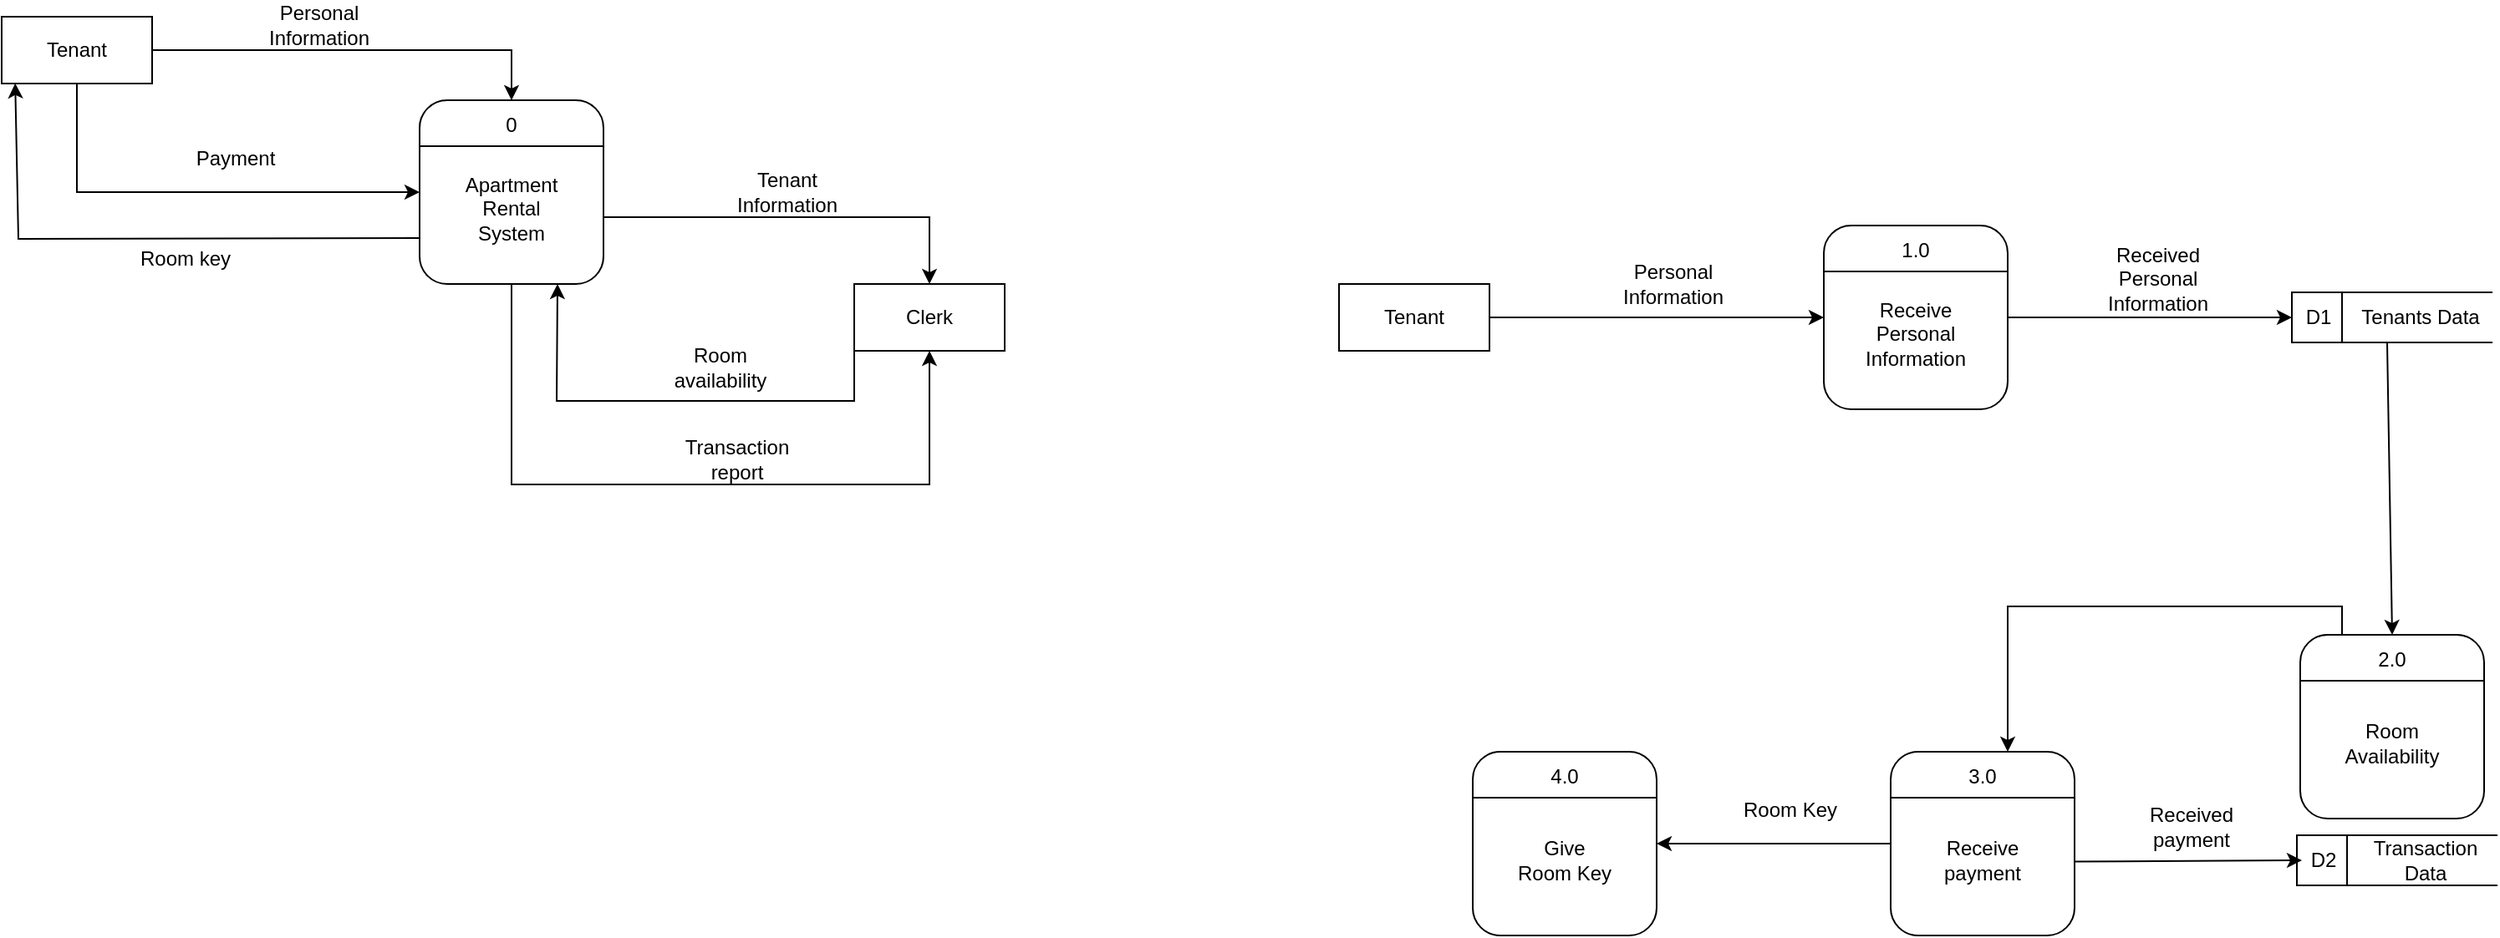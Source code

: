 <mxfile version="24.2.5" type="github">
  <diagram name="Page-1" id="6rtzGgmO1tUjo8vaw5kd">
    <mxGraphModel dx="1106" dy="617" grid="1" gridSize="10" guides="1" tooltips="1" connect="1" arrows="1" fold="1" page="1" pageScale="1" pageWidth="850" pageHeight="1100" math="0" shadow="0">
      <root>
        <mxCell id="0" />
        <mxCell id="1" parent="0" />
        <mxCell id="6cH2EJembwBuiCUfPoCa-1" value="" style="rounded=1;whiteSpace=wrap;html=1;" parent="1" vertex="1">
          <mxGeometry x="310" y="330" width="110" height="110" as="geometry" />
        </mxCell>
        <mxCell id="6cH2EJembwBuiCUfPoCa-2" value="" style="endArrow=none;html=1;rounded=0;entryX=1;entryY=0.25;entryDx=0;entryDy=0;exitX=0;exitY=0.25;exitDx=0;exitDy=0;" parent="1" source="6cH2EJembwBuiCUfPoCa-1" target="6cH2EJembwBuiCUfPoCa-1" edge="1">
          <mxGeometry width="50" height="50" relative="1" as="geometry">
            <mxPoint x="330" y="390" as="sourcePoint" />
            <mxPoint x="380" y="340" as="targetPoint" />
          </mxGeometry>
        </mxCell>
        <mxCell id="6cH2EJembwBuiCUfPoCa-3" value="0" style="text;html=1;align=center;verticalAlign=middle;whiteSpace=wrap;rounded=0;" parent="1" vertex="1">
          <mxGeometry x="335" y="330" width="60" height="30" as="geometry" />
        </mxCell>
        <mxCell id="6cH2EJembwBuiCUfPoCa-4" value="Apartment Rental System" style="text;html=1;align=center;verticalAlign=middle;whiteSpace=wrap;rounded=0;" parent="1" vertex="1">
          <mxGeometry x="335" y="380" width="60" height="30" as="geometry" />
        </mxCell>
        <mxCell id="6cH2EJembwBuiCUfPoCa-5" value="" style="rounded=0;whiteSpace=wrap;html=1;" parent="1" vertex="1">
          <mxGeometry x="60" y="280" width="90" height="40" as="geometry" />
        </mxCell>
        <mxCell id="6cH2EJembwBuiCUfPoCa-6" value="Tenant" style="text;html=1;align=center;verticalAlign=middle;whiteSpace=wrap;rounded=0;" parent="1" vertex="1">
          <mxGeometry x="75" y="285" width="60" height="30" as="geometry" />
        </mxCell>
        <mxCell id="6cH2EJembwBuiCUfPoCa-8" value="" style="rounded=0;whiteSpace=wrap;html=1;" parent="1" vertex="1">
          <mxGeometry x="570" y="440" width="90" height="40" as="geometry" />
        </mxCell>
        <mxCell id="6cH2EJembwBuiCUfPoCa-9" value="Clerk" style="text;html=1;align=center;verticalAlign=middle;whiteSpace=wrap;rounded=0;" parent="1" vertex="1">
          <mxGeometry x="585" y="445" width="60" height="30" as="geometry" />
        </mxCell>
        <mxCell id="6cH2EJembwBuiCUfPoCa-10" value="" style="endArrow=classic;html=1;rounded=0;entryX=0.5;entryY=0;entryDx=0;entryDy=0;exitX=1;exitY=0.5;exitDx=0;exitDy=0;" parent="1" source="6cH2EJembwBuiCUfPoCa-5" target="6cH2EJembwBuiCUfPoCa-3" edge="1">
          <mxGeometry width="50" height="50" relative="1" as="geometry">
            <mxPoint x="210" y="325" as="sourcePoint" />
            <mxPoint x="260" y="275" as="targetPoint" />
            <Array as="points">
              <mxPoint x="365" y="300" />
            </Array>
          </mxGeometry>
        </mxCell>
        <mxCell id="6cH2EJembwBuiCUfPoCa-11" value="Personal Information" style="text;html=1;align=center;verticalAlign=middle;whiteSpace=wrap;rounded=0;" parent="1" vertex="1">
          <mxGeometry x="220" y="270" width="60" height="30" as="geometry" />
        </mxCell>
        <mxCell id="6cH2EJembwBuiCUfPoCa-12" value="" style="endArrow=classic;html=1;rounded=0;entryX=0.5;entryY=0;entryDx=0;entryDy=0;exitX=1;exitY=0.5;exitDx=0;exitDy=0;" parent="1" target="6cH2EJembwBuiCUfPoCa-8" edge="1">
          <mxGeometry width="50" height="50" relative="1" as="geometry">
            <mxPoint x="420" y="400" as="sourcePoint" />
            <mxPoint x="635" y="430" as="targetPoint" />
            <Array as="points">
              <mxPoint x="615" y="400" />
            </Array>
          </mxGeometry>
        </mxCell>
        <mxCell id="6cH2EJembwBuiCUfPoCa-13" value="Tenant Information" style="text;html=1;align=center;verticalAlign=middle;whiteSpace=wrap;rounded=0;" parent="1" vertex="1">
          <mxGeometry x="500" y="370" width="60" height="30" as="geometry" />
        </mxCell>
        <mxCell id="6cH2EJembwBuiCUfPoCa-14" value="" style="endArrow=classic;html=1;rounded=0;entryX=0;entryY=0.5;entryDx=0;entryDy=0;exitX=0.5;exitY=1;exitDx=0;exitDy=0;" parent="1" source="6cH2EJembwBuiCUfPoCa-5" target="6cH2EJembwBuiCUfPoCa-1" edge="1">
          <mxGeometry width="50" height="50" relative="1" as="geometry">
            <mxPoint x="120" y="390" as="sourcePoint" />
            <mxPoint x="170" y="340" as="targetPoint" />
            <Array as="points">
              <mxPoint x="105" y="385" />
            </Array>
          </mxGeometry>
        </mxCell>
        <mxCell id="6cH2EJembwBuiCUfPoCa-15" value="Payment" style="text;html=1;align=center;verticalAlign=middle;whiteSpace=wrap;rounded=0;" parent="1" vertex="1">
          <mxGeometry x="170" y="350" width="60" height="30" as="geometry" />
        </mxCell>
        <mxCell id="6cH2EJembwBuiCUfPoCa-16" value="" style="endArrow=classic;html=1;rounded=0;entryX=0.5;entryY=1;entryDx=0;entryDy=0;exitX=0.5;exitY=1;exitDx=0;exitDy=0;" parent="1" source="6cH2EJembwBuiCUfPoCa-1" target="6cH2EJembwBuiCUfPoCa-8" edge="1">
          <mxGeometry width="50" height="50" relative="1" as="geometry">
            <mxPoint x="410" y="500" as="sourcePoint" />
            <mxPoint x="460" y="450" as="targetPoint" />
            <Array as="points">
              <mxPoint x="365" y="560" />
              <mxPoint x="615" y="560" />
            </Array>
          </mxGeometry>
        </mxCell>
        <mxCell id="6cH2EJembwBuiCUfPoCa-17" value="Transaction report" style="text;html=1;align=center;verticalAlign=middle;whiteSpace=wrap;rounded=0;" parent="1" vertex="1">
          <mxGeometry x="470" y="530" width="60" height="30" as="geometry" />
        </mxCell>
        <mxCell id="6cH2EJembwBuiCUfPoCa-18" value="" style="endArrow=classic;html=1;rounded=0;exitX=0;exitY=0.75;exitDx=0;exitDy=0;entryX=0.75;entryY=1;entryDx=0;entryDy=0;" parent="1" source="6cH2EJembwBuiCUfPoCa-8" target="6cH2EJembwBuiCUfPoCa-1" edge="1">
          <mxGeometry width="50" height="50" relative="1" as="geometry">
            <mxPoint x="450" y="490" as="sourcePoint" />
            <mxPoint x="500" y="440" as="targetPoint" />
            <Array as="points">
              <mxPoint x="570" y="510" />
              <mxPoint x="480" y="510" />
              <mxPoint x="392" y="510" />
            </Array>
          </mxGeometry>
        </mxCell>
        <mxCell id="6cH2EJembwBuiCUfPoCa-19" value="Room availability" style="text;html=1;align=center;verticalAlign=middle;whiteSpace=wrap;rounded=0;" parent="1" vertex="1">
          <mxGeometry x="460" y="475" width="60" height="30" as="geometry" />
        </mxCell>
        <mxCell id="6cH2EJembwBuiCUfPoCa-20" value="" style="endArrow=classic;html=1;rounded=0;entryX=0.09;entryY=0.997;entryDx=0;entryDy=0;entryPerimeter=0;exitX=0;exitY=0.75;exitDx=0;exitDy=0;" parent="1" source="6cH2EJembwBuiCUfPoCa-1" target="6cH2EJembwBuiCUfPoCa-5" edge="1">
          <mxGeometry width="50" height="50" relative="1" as="geometry">
            <mxPoint x="225" y="490" as="sourcePoint" />
            <mxPoint x="275" y="440" as="targetPoint" />
            <Array as="points">
              <mxPoint x="70" y="413" />
            </Array>
          </mxGeometry>
        </mxCell>
        <mxCell id="6cH2EJembwBuiCUfPoCa-21" value="Room key" style="text;html=1;align=center;verticalAlign=middle;whiteSpace=wrap;rounded=0;" parent="1" vertex="1">
          <mxGeometry x="140" y="410" width="60" height="30" as="geometry" />
        </mxCell>
        <mxCell id="6cH2EJembwBuiCUfPoCa-22" value="" style="rounded=1;whiteSpace=wrap;html=1;" parent="1" vertex="1">
          <mxGeometry x="1150" y="405" width="110" height="110" as="geometry" />
        </mxCell>
        <mxCell id="6cH2EJembwBuiCUfPoCa-23" value="" style="endArrow=none;html=1;rounded=0;entryX=1;entryY=0.25;entryDx=0;entryDy=0;exitX=0;exitY=0.25;exitDx=0;exitDy=0;" parent="1" source="6cH2EJembwBuiCUfPoCa-22" target="6cH2EJembwBuiCUfPoCa-22" edge="1">
          <mxGeometry width="50" height="50" relative="1" as="geometry">
            <mxPoint x="1170" y="465" as="sourcePoint" />
            <mxPoint x="1220" y="415" as="targetPoint" />
          </mxGeometry>
        </mxCell>
        <mxCell id="6cH2EJembwBuiCUfPoCa-24" value="1.0" style="text;html=1;align=center;verticalAlign=middle;whiteSpace=wrap;rounded=0;" parent="1" vertex="1">
          <mxGeometry x="1175" y="405" width="60" height="30" as="geometry" />
        </mxCell>
        <mxCell id="6cH2EJembwBuiCUfPoCa-25" value="Receive Personal Information" style="text;html=1;align=center;verticalAlign=middle;whiteSpace=wrap;rounded=0;" parent="1" vertex="1">
          <mxGeometry x="1175" y="455" width="60" height="30" as="geometry" />
        </mxCell>
        <mxCell id="6cH2EJembwBuiCUfPoCa-26" value="" style="rounded=0;whiteSpace=wrap;html=1;" parent="1" vertex="1">
          <mxGeometry x="860" y="440" width="90" height="40" as="geometry" />
        </mxCell>
        <mxCell id="6cH2EJembwBuiCUfPoCa-27" value="Tenant" style="text;html=1;align=center;verticalAlign=middle;whiteSpace=wrap;rounded=0;" parent="1" vertex="1">
          <mxGeometry x="875" y="445" width="60" height="30" as="geometry" />
        </mxCell>
        <mxCell id="6cH2EJembwBuiCUfPoCa-28" value="" style="endArrow=classic;html=1;rounded=0;exitX=1;exitY=0.5;exitDx=0;exitDy=0;entryX=0;entryY=0.5;entryDx=0;entryDy=0;" parent="1" source="6cH2EJembwBuiCUfPoCa-26" target="6cH2EJembwBuiCUfPoCa-22" edge="1">
          <mxGeometry width="50" height="50" relative="1" as="geometry">
            <mxPoint x="1000" y="500" as="sourcePoint" />
            <mxPoint x="1050" y="450" as="targetPoint" />
            <Array as="points">
              <mxPoint x="1040" y="460" />
            </Array>
          </mxGeometry>
        </mxCell>
        <mxCell id="6cH2EJembwBuiCUfPoCa-29" value="Personal Information" style="text;html=1;align=center;verticalAlign=middle;whiteSpace=wrap;rounded=0;" parent="1" vertex="1">
          <mxGeometry x="1030" y="425" width="60" height="30" as="geometry" />
        </mxCell>
        <mxCell id="6cH2EJembwBuiCUfPoCa-30" value="" style="html=1;dashed=0;whiteSpace=wrap;shape=mxgraph.dfd.dataStoreID;align=left;spacingLeft=3;points=[[0,0],[0.5,0],[1,0],[0,0.5],[1,0.5],[0,1],[0.5,1],[1,1]];" parent="1" vertex="1">
          <mxGeometry x="1430" y="445" width="120" height="30" as="geometry" />
        </mxCell>
        <mxCell id="6cH2EJembwBuiCUfPoCa-31" value="Tenants Data" style="text;html=1;align=center;verticalAlign=middle;whiteSpace=wrap;rounded=0;" parent="1" vertex="1">
          <mxGeometry x="1467" y="445" width="80" height="30" as="geometry" />
        </mxCell>
        <mxCell id="6cH2EJembwBuiCUfPoCa-32" value="D1" style="text;html=1;align=center;verticalAlign=middle;whiteSpace=wrap;rounded=0;" parent="1" vertex="1">
          <mxGeometry x="1433" y="445" width="26" height="30" as="geometry" />
        </mxCell>
        <mxCell id="6cH2EJembwBuiCUfPoCa-35" value="" style="endArrow=classic;html=1;rounded=0;exitX=1;exitY=0.5;exitDx=0;exitDy=0;entryX=0;entryY=0.5;entryDx=0;entryDy=0;" parent="1" source="6cH2EJembwBuiCUfPoCa-22" target="6cH2EJembwBuiCUfPoCa-30" edge="1">
          <mxGeometry width="50" height="50" relative="1" as="geometry">
            <mxPoint x="1275" y="480" as="sourcePoint" />
            <mxPoint x="1325" y="430" as="targetPoint" />
          </mxGeometry>
        </mxCell>
        <mxCell id="6cH2EJembwBuiCUfPoCa-36" value="Received&lt;div&gt;Personal Information&lt;/div&gt;" style="text;html=1;align=center;verticalAlign=middle;whiteSpace=wrap;rounded=0;" parent="1" vertex="1">
          <mxGeometry x="1320" y="422" width="60" height="30" as="geometry" />
        </mxCell>
        <mxCell id="6cH2EJembwBuiCUfPoCa-38" value="" style="rounded=1;whiteSpace=wrap;html=1;" parent="1" vertex="1">
          <mxGeometry x="1435" y="650" width="110" height="110" as="geometry" />
        </mxCell>
        <mxCell id="6cH2EJembwBuiCUfPoCa-39" value="" style="endArrow=none;html=1;rounded=0;entryX=1;entryY=0.25;entryDx=0;entryDy=0;exitX=0;exitY=0.25;exitDx=0;exitDy=0;" parent="1" source="6cH2EJembwBuiCUfPoCa-38" target="6cH2EJembwBuiCUfPoCa-38" edge="1">
          <mxGeometry width="50" height="50" relative="1" as="geometry">
            <mxPoint x="1455" y="710" as="sourcePoint" />
            <mxPoint x="1505" y="660" as="targetPoint" />
          </mxGeometry>
        </mxCell>
        <mxCell id="6cH2EJembwBuiCUfPoCa-40" value="2.0" style="text;html=1;align=center;verticalAlign=middle;whiteSpace=wrap;rounded=0;" parent="1" vertex="1">
          <mxGeometry x="1460" y="650" width="60" height="30" as="geometry" />
        </mxCell>
        <mxCell id="6cH2EJembwBuiCUfPoCa-41" value="Room Availability" style="text;html=1;align=center;verticalAlign=middle;whiteSpace=wrap;rounded=0;" parent="1" vertex="1">
          <mxGeometry x="1460" y="700" width="60" height="30" as="geometry" />
        </mxCell>
        <mxCell id="6cH2EJembwBuiCUfPoCa-43" value="" style="endArrow=classic;html=1;rounded=0;entryX=0.5;entryY=0;entryDx=0;entryDy=0;exitX=0.25;exitY=1;exitDx=0;exitDy=0;" parent="1" source="6cH2EJembwBuiCUfPoCa-31" target="6cH2EJembwBuiCUfPoCa-40" edge="1">
          <mxGeometry width="50" height="50" relative="1" as="geometry">
            <mxPoint x="1482" y="550" as="sourcePoint" />
            <mxPoint x="1532" y="500" as="targetPoint" />
          </mxGeometry>
        </mxCell>
        <mxCell id="6cH2EJembwBuiCUfPoCa-44" value="" style="rounded=1;whiteSpace=wrap;html=1;" parent="1" vertex="1">
          <mxGeometry x="1190" y="720" width="110" height="110" as="geometry" />
        </mxCell>
        <mxCell id="6cH2EJembwBuiCUfPoCa-45" value="" style="endArrow=none;html=1;rounded=0;entryX=1;entryY=0.25;entryDx=0;entryDy=0;exitX=0;exitY=0.25;exitDx=0;exitDy=0;" parent="1" source="6cH2EJembwBuiCUfPoCa-44" target="6cH2EJembwBuiCUfPoCa-44" edge="1">
          <mxGeometry width="50" height="50" relative="1" as="geometry">
            <mxPoint x="1210" y="780" as="sourcePoint" />
            <mxPoint x="1260" y="730" as="targetPoint" />
          </mxGeometry>
        </mxCell>
        <mxCell id="6cH2EJembwBuiCUfPoCa-46" value="3.0" style="text;html=1;align=center;verticalAlign=middle;whiteSpace=wrap;rounded=0;" parent="1" vertex="1">
          <mxGeometry x="1215" y="720" width="60" height="30" as="geometry" />
        </mxCell>
        <mxCell id="6cH2EJembwBuiCUfPoCa-47" value="Receive payment" style="text;html=1;align=center;verticalAlign=middle;whiteSpace=wrap;rounded=0;" parent="1" vertex="1">
          <mxGeometry x="1215" y="770" width="60" height="30" as="geometry" />
        </mxCell>
        <mxCell id="6cH2EJembwBuiCUfPoCa-48" value="" style="html=1;dashed=0;whiteSpace=wrap;shape=mxgraph.dfd.dataStoreID;align=left;spacingLeft=3;points=[[0,0],[0.5,0],[1,0],[0,0.5],[1,0.5],[0,1],[0.5,1],[1,1]];" parent="1" vertex="1">
          <mxGeometry x="1433" y="770" width="120" height="30" as="geometry" />
        </mxCell>
        <mxCell id="6cH2EJembwBuiCUfPoCa-49" value="Transaction Data" style="text;html=1;align=center;verticalAlign=middle;whiteSpace=wrap;rounded=0;" parent="1" vertex="1">
          <mxGeometry x="1470" y="770" width="80" height="30" as="geometry" />
        </mxCell>
        <mxCell id="6cH2EJembwBuiCUfPoCa-50" value="D2" style="text;html=1;align=center;verticalAlign=middle;whiteSpace=wrap;rounded=0;" parent="1" vertex="1">
          <mxGeometry x="1436" y="770" width="26" height="30" as="geometry" />
        </mxCell>
        <mxCell id="6cH2EJembwBuiCUfPoCa-51" value="" style="endArrow=classic;html=1;rounded=0;entryX=0;entryY=0.5;entryDx=0;entryDy=0;exitX=0.998;exitY=0.598;exitDx=0;exitDy=0;exitPerimeter=0;" parent="1" source="6cH2EJembwBuiCUfPoCa-44" target="6cH2EJembwBuiCUfPoCa-50" edge="1">
          <mxGeometry width="50" height="50" relative="1" as="geometry">
            <mxPoint x="1330" y="830" as="sourcePoint" />
            <mxPoint x="1380" y="780" as="targetPoint" />
          </mxGeometry>
        </mxCell>
        <mxCell id="6cH2EJembwBuiCUfPoCa-52" value="" style="endArrow=classic;html=1;rounded=0;entryX=0.75;entryY=0;entryDx=0;entryDy=0;exitX=0;exitY=0;exitDx=0;exitDy=0;" parent="1" source="6cH2EJembwBuiCUfPoCa-40" target="6cH2EJembwBuiCUfPoCa-46" edge="1">
          <mxGeometry width="50" height="50" relative="1" as="geometry">
            <mxPoint x="1460" y="660" as="sourcePoint" />
            <mxPoint x="1340" y="620" as="targetPoint" />
            <Array as="points">
              <mxPoint x="1460" y="633" />
              <mxPoint x="1390" y="633" />
              <mxPoint x="1260" y="633" />
            </Array>
          </mxGeometry>
        </mxCell>
        <mxCell id="6cH2EJembwBuiCUfPoCa-53" value="" style="rounded=1;whiteSpace=wrap;html=1;" parent="1" vertex="1">
          <mxGeometry x="940" y="720" width="110" height="110" as="geometry" />
        </mxCell>
        <mxCell id="6cH2EJembwBuiCUfPoCa-54" value="" style="endArrow=none;html=1;rounded=0;entryX=1;entryY=0.25;entryDx=0;entryDy=0;exitX=0;exitY=0.25;exitDx=0;exitDy=0;" parent="1" source="6cH2EJembwBuiCUfPoCa-53" target="6cH2EJembwBuiCUfPoCa-53" edge="1">
          <mxGeometry width="50" height="50" relative="1" as="geometry">
            <mxPoint x="960" y="780" as="sourcePoint" />
            <mxPoint x="1010" y="730" as="targetPoint" />
          </mxGeometry>
        </mxCell>
        <mxCell id="6cH2EJembwBuiCUfPoCa-55" value="4.0" style="text;html=1;align=center;verticalAlign=middle;whiteSpace=wrap;rounded=0;" parent="1" vertex="1">
          <mxGeometry x="965" y="720" width="60" height="30" as="geometry" />
        </mxCell>
        <mxCell id="6cH2EJembwBuiCUfPoCa-56" value="Give Room Key" style="text;html=1;align=center;verticalAlign=middle;whiteSpace=wrap;rounded=0;" parent="1" vertex="1">
          <mxGeometry x="965" y="770" width="60" height="30" as="geometry" />
        </mxCell>
        <mxCell id="6cH2EJembwBuiCUfPoCa-57" value="" style="endArrow=classic;html=1;rounded=0;entryX=1;entryY=0.5;entryDx=0;entryDy=0;exitX=0;exitY=0.5;exitDx=0;exitDy=0;" parent="1" source="6cH2EJembwBuiCUfPoCa-44" target="6cH2EJembwBuiCUfPoCa-53" edge="1">
          <mxGeometry width="50" height="50" relative="1" as="geometry">
            <mxPoint x="1110" y="820" as="sourcePoint" />
            <mxPoint x="1160" y="770" as="targetPoint" />
          </mxGeometry>
        </mxCell>
        <mxCell id="h7MDMUsmBhHF7FosyJjk-1" value="Received payment" style="text;html=1;align=center;verticalAlign=middle;whiteSpace=wrap;rounded=0;" vertex="1" parent="1">
          <mxGeometry x="1340" y="750" width="60" height="30" as="geometry" />
        </mxCell>
        <mxCell id="h7MDMUsmBhHF7FosyJjk-2" value="Room Key" style="text;html=1;align=center;verticalAlign=middle;whiteSpace=wrap;rounded=0;" vertex="1" parent="1">
          <mxGeometry x="1100" y="740" width="60" height="30" as="geometry" />
        </mxCell>
      </root>
    </mxGraphModel>
  </diagram>
</mxfile>
